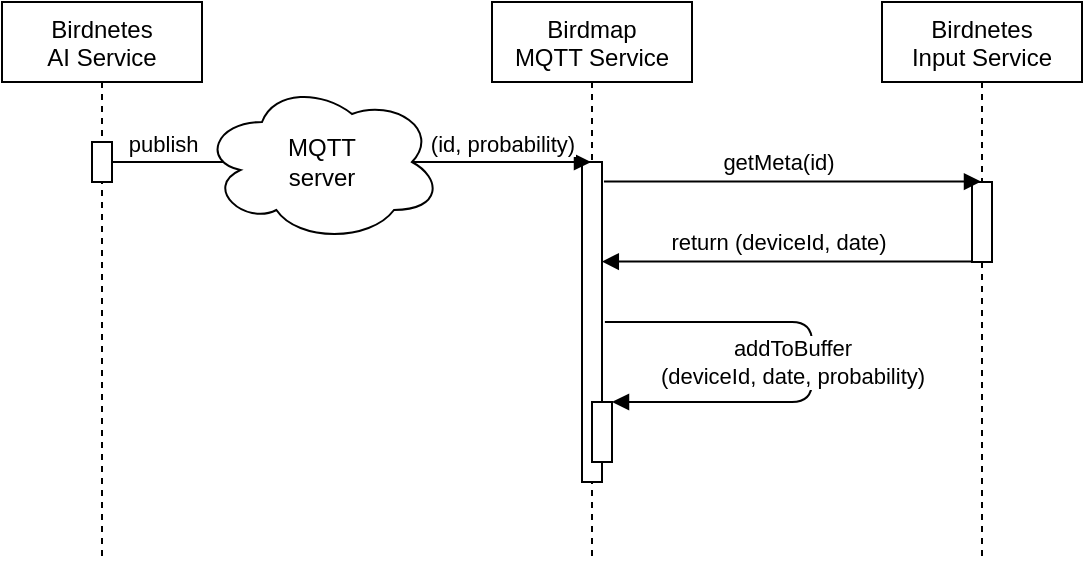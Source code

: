 <mxfile version="13.10.6" type="device"><diagram id="kgpKYQtTHZ0yAKxKKP6v" name="Page-1"><mxGraphModel dx="1185" dy="643" grid="1" gridSize="10" guides="1" tooltips="1" connect="1" arrows="1" fold="1" page="1" pageScale="1" pageWidth="850" pageHeight="1100" math="0" shadow="0"><root><mxCell id="0"/><mxCell id="1" parent="0"/><mxCell id="3nuBFxr9cyL0pnOWT2aG-1" value="Birdnetes&#10;AI Service" style="shape=umlLifeline;perimeter=lifelinePerimeter;container=1;collapsible=0;recursiveResize=0;rounded=0;shadow=0;strokeWidth=1;" parent="1" vertex="1"><mxGeometry x="80" y="80" width="100" height="280" as="geometry"/></mxCell><mxCell id="3nuBFxr9cyL0pnOWT2aG-2" value="" style="points=[];perimeter=orthogonalPerimeter;rounded=0;shadow=0;strokeWidth=1;" parent="3nuBFxr9cyL0pnOWT2aG-1" vertex="1"><mxGeometry x="45" y="70" width="10" height="20" as="geometry"/></mxCell><mxCell id="3nuBFxr9cyL0pnOWT2aG-5" value="Birdmap&#10;MQTT Service" style="shape=umlLifeline;perimeter=lifelinePerimeter;container=1;collapsible=0;recursiveResize=0;rounded=0;shadow=0;strokeWidth=1;" parent="1" vertex="1"><mxGeometry x="325" y="80" width="100" height="280" as="geometry"/></mxCell><mxCell id="3nuBFxr9cyL0pnOWT2aG-6" value="" style="points=[];perimeter=orthogonalPerimeter;rounded=0;shadow=0;strokeWidth=1;" parent="3nuBFxr9cyL0pnOWT2aG-5" vertex="1"><mxGeometry x="45" y="80" width="10" height="160" as="geometry"/></mxCell><mxCell id="IeEtZfWZlzGZ37O3iAGa-14" value="" style="verticalAlign=bottom;endArrow=block;shadow=0;strokeWidth=1;exitX=1.144;exitY=0.5;exitDx=0;exitDy=0;exitPerimeter=0;" edge="1" parent="3nuBFxr9cyL0pnOWT2aG-5" source="3nuBFxr9cyL0pnOWT2aG-6" target="IeEtZfWZlzGZ37O3iAGa-17"><mxGeometry relative="1" as="geometry"><mxPoint x="242.21" y="210.0" as="sourcePoint"/><mxPoint x="130" y="260" as="targetPoint"/><Array as="points"><mxPoint x="160" y="160"/><mxPoint x="160" y="200"/></Array></mxGeometry></mxCell><mxCell id="IeEtZfWZlzGZ37O3iAGa-15" value="&lt;br&gt;" style="edgeLabel;html=1;align=center;verticalAlign=middle;resizable=0;points=[];" vertex="1" connectable="0" parent="IeEtZfWZlzGZ37O3iAGa-14"><mxGeometry x="-0.217" y="2" relative="1" as="geometry"><mxPoint as="offset"/></mxGeometry></mxCell><mxCell id="IeEtZfWZlzGZ37O3iAGa-16" value="addToBuffer&lt;br&gt;(deviceId, date, probability)" style="edgeLabel;html=1;align=center;verticalAlign=middle;resizable=0;points=[];" vertex="1" connectable="0" parent="IeEtZfWZlzGZ37O3iAGa-14"><mxGeometry x="-0.343" y="2" relative="1" as="geometry"><mxPoint x="13.56" y="22" as="offset"/></mxGeometry></mxCell><mxCell id="IeEtZfWZlzGZ37O3iAGa-17" value="" style="points=[];perimeter=orthogonalPerimeter;rounded=0;shadow=0;strokeWidth=1;" vertex="1" parent="3nuBFxr9cyL0pnOWT2aG-5"><mxGeometry x="50" y="200" width="10" height="30" as="geometry"/></mxCell><mxCell id="3nuBFxr9cyL0pnOWT2aG-8" value="publish                                      (id, probability)" style="verticalAlign=bottom;endArrow=block;shadow=0;strokeWidth=1;" parent="1" source="3nuBFxr9cyL0pnOWT2aG-2" target="3nuBFxr9cyL0pnOWT2aG-5" edge="1"><mxGeometry relative="1" as="geometry"><mxPoint x="275" y="160" as="sourcePoint"/><mxPoint x="210" y="160" as="targetPoint"/></mxGeometry></mxCell><mxCell id="IeEtZfWZlzGZ37O3iAGa-1" value="Birdnetes&#10;Input Service" style="shape=umlLifeline;perimeter=lifelinePerimeter;container=1;collapsible=0;recursiveResize=0;rounded=0;shadow=0;strokeWidth=1;" vertex="1" parent="1"><mxGeometry x="520" y="80" width="100" height="280" as="geometry"/></mxCell><mxCell id="IeEtZfWZlzGZ37O3iAGa-2" value="" style="points=[];perimeter=orthogonalPerimeter;rounded=0;shadow=0;strokeWidth=1;" vertex="1" parent="IeEtZfWZlzGZ37O3iAGa-1"><mxGeometry x="45" y="90" width="10" height="40" as="geometry"/></mxCell><mxCell id="IeEtZfWZlzGZ37O3iAGa-3" value="MQTT&lt;br&gt;server" style="ellipse;shape=cloud;whiteSpace=wrap;html=1;" vertex="1" parent="1"><mxGeometry x="180" y="120" width="120" height="80" as="geometry"/></mxCell><mxCell id="IeEtZfWZlzGZ37O3iAGa-6" value="" style="verticalAlign=bottom;endArrow=block;shadow=0;strokeWidth=1;exitX=1.098;exitY=0.061;exitDx=0;exitDy=0;exitPerimeter=0;" edge="1" parent="1" source="3nuBFxr9cyL0pnOWT2aG-6" target="IeEtZfWZlzGZ37O3iAGa-1"><mxGeometry relative="1" as="geometry"><mxPoint x="410" y="200" as="sourcePoint"/><mxPoint x="550" y="200" as="targetPoint"/></mxGeometry></mxCell><mxCell id="IeEtZfWZlzGZ37O3iAGa-9" value="&lt;br&gt;" style="edgeLabel;html=1;align=center;verticalAlign=middle;resizable=0;points=[];" vertex="1" connectable="0" parent="IeEtZfWZlzGZ37O3iAGa-6"><mxGeometry x="-0.217" y="2" relative="1" as="geometry"><mxPoint as="offset"/></mxGeometry></mxCell><mxCell id="IeEtZfWZlzGZ37O3iAGa-10" value="getMeta(id)" style="edgeLabel;html=1;align=center;verticalAlign=middle;resizable=0;points=[];" vertex="1" connectable="0" parent="IeEtZfWZlzGZ37O3iAGa-6"><mxGeometry x="-0.343" y="2" relative="1" as="geometry"><mxPoint x="24.29" y="-8" as="offset"/></mxGeometry></mxCell><mxCell id="IeEtZfWZlzGZ37O3iAGa-11" value="" style="verticalAlign=bottom;endArrow=block;shadow=0;strokeWidth=1;entryX=0.99;entryY=0.311;entryDx=0;entryDy=0;entryPerimeter=0;exitX=-0.019;exitY=0.994;exitDx=0;exitDy=0;exitPerimeter=0;" edge="1" parent="1" source="IeEtZfWZlzGZ37O3iAGa-2" target="3nuBFxr9cyL0pnOWT2aG-6"><mxGeometry relative="1" as="geometry"><mxPoint x="510" y="280" as="sourcePoint"/><mxPoint x="617.79" y="229.71" as="targetPoint"/></mxGeometry></mxCell><mxCell id="IeEtZfWZlzGZ37O3iAGa-12" value="&lt;br&gt;" style="edgeLabel;html=1;align=center;verticalAlign=middle;resizable=0;points=[];" vertex="1" connectable="0" parent="IeEtZfWZlzGZ37O3iAGa-11"><mxGeometry x="-0.217" y="2" relative="1" as="geometry"><mxPoint as="offset"/></mxGeometry></mxCell><mxCell id="IeEtZfWZlzGZ37O3iAGa-13" value="return (deviceId, date)" style="edgeLabel;html=1;align=center;verticalAlign=middle;resizable=0;points=[];" vertex="1" connectable="0" parent="IeEtZfWZlzGZ37O3iAGa-11"><mxGeometry x="-0.343" y="2" relative="1" as="geometry"><mxPoint x="-36.07" y="-11.52" as="offset"/></mxGeometry></mxCell></root></mxGraphModel></diagram></mxfile>